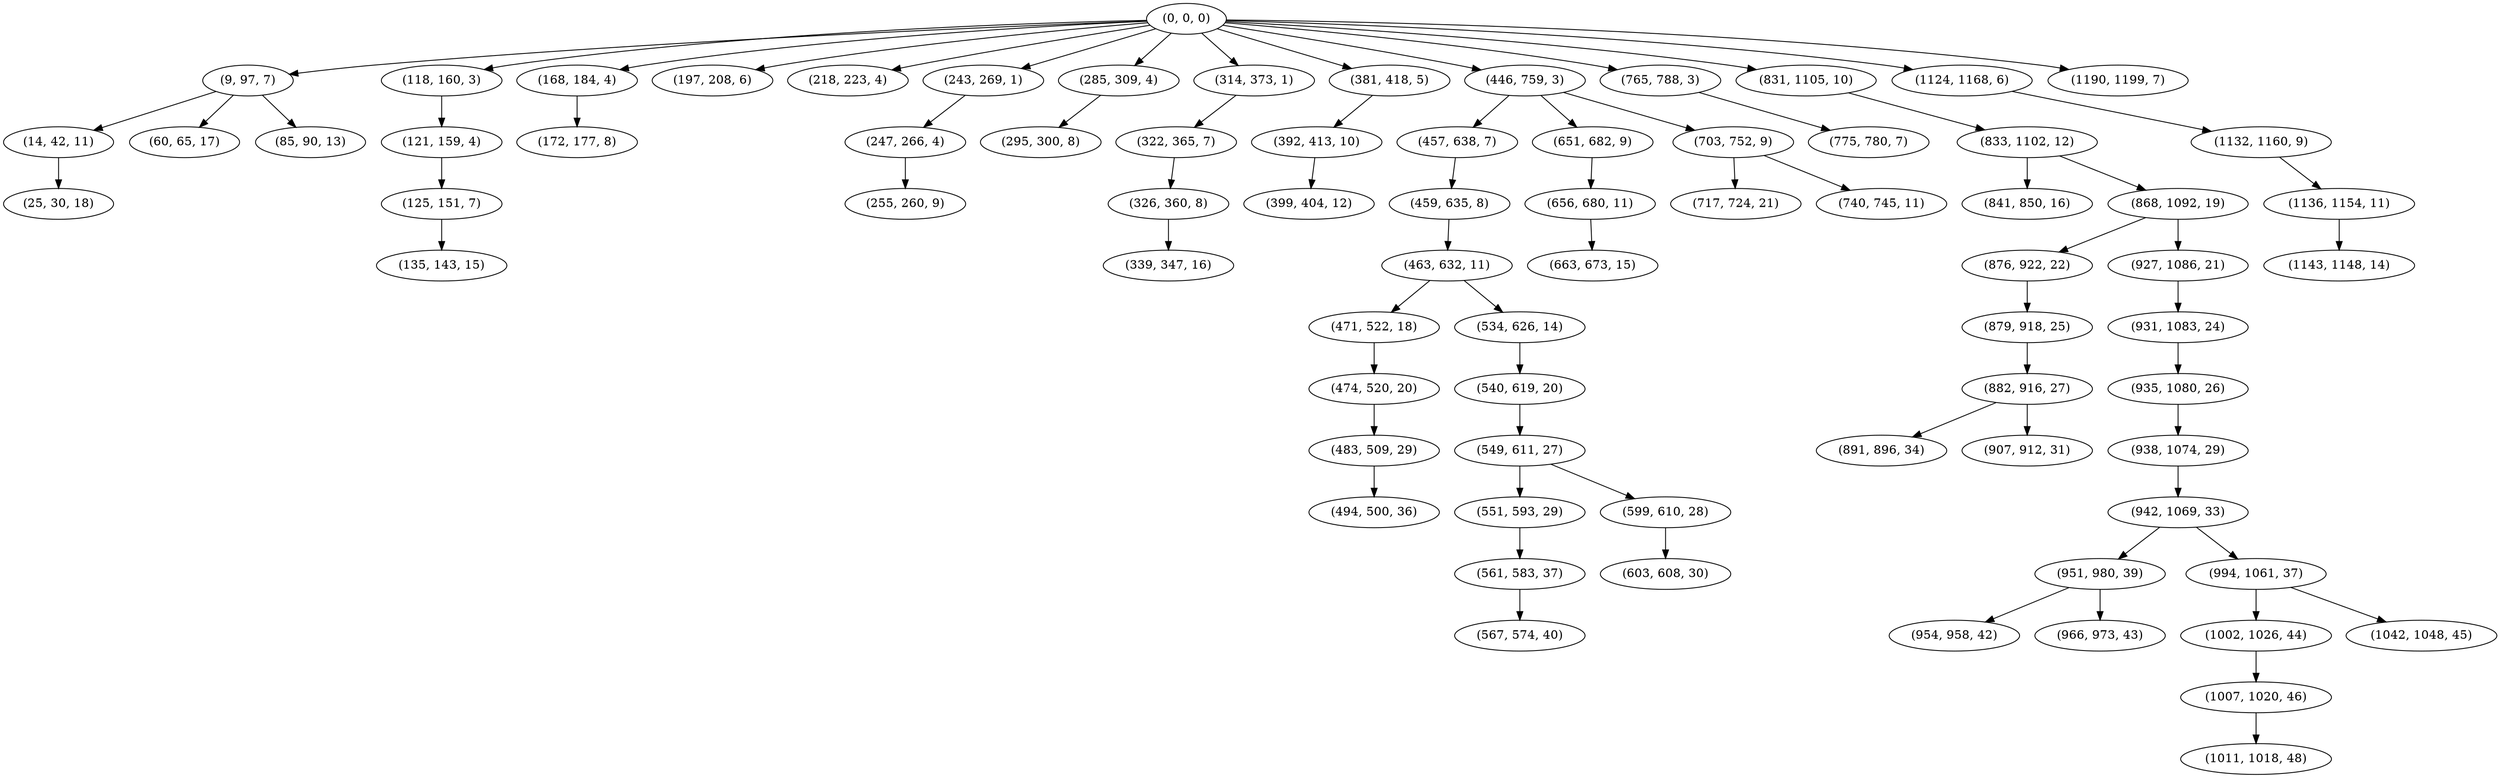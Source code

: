 digraph tree {
    "(0, 0, 0)";
    "(9, 97, 7)";
    "(14, 42, 11)";
    "(25, 30, 18)";
    "(60, 65, 17)";
    "(85, 90, 13)";
    "(118, 160, 3)";
    "(121, 159, 4)";
    "(125, 151, 7)";
    "(135, 143, 15)";
    "(168, 184, 4)";
    "(172, 177, 8)";
    "(197, 208, 6)";
    "(218, 223, 4)";
    "(243, 269, 1)";
    "(247, 266, 4)";
    "(255, 260, 9)";
    "(285, 309, 4)";
    "(295, 300, 8)";
    "(314, 373, 1)";
    "(322, 365, 7)";
    "(326, 360, 8)";
    "(339, 347, 16)";
    "(381, 418, 5)";
    "(392, 413, 10)";
    "(399, 404, 12)";
    "(446, 759, 3)";
    "(457, 638, 7)";
    "(459, 635, 8)";
    "(463, 632, 11)";
    "(471, 522, 18)";
    "(474, 520, 20)";
    "(483, 509, 29)";
    "(494, 500, 36)";
    "(534, 626, 14)";
    "(540, 619, 20)";
    "(549, 611, 27)";
    "(551, 593, 29)";
    "(561, 583, 37)";
    "(567, 574, 40)";
    "(599, 610, 28)";
    "(603, 608, 30)";
    "(651, 682, 9)";
    "(656, 680, 11)";
    "(663, 673, 15)";
    "(703, 752, 9)";
    "(717, 724, 21)";
    "(740, 745, 11)";
    "(765, 788, 3)";
    "(775, 780, 7)";
    "(831, 1105, 10)";
    "(833, 1102, 12)";
    "(841, 850, 16)";
    "(868, 1092, 19)";
    "(876, 922, 22)";
    "(879, 918, 25)";
    "(882, 916, 27)";
    "(891, 896, 34)";
    "(907, 912, 31)";
    "(927, 1086, 21)";
    "(931, 1083, 24)";
    "(935, 1080, 26)";
    "(938, 1074, 29)";
    "(942, 1069, 33)";
    "(951, 980, 39)";
    "(954, 958, 42)";
    "(966, 973, 43)";
    "(994, 1061, 37)";
    "(1002, 1026, 44)";
    "(1007, 1020, 46)";
    "(1011, 1018, 48)";
    "(1042, 1048, 45)";
    "(1124, 1168, 6)";
    "(1132, 1160, 9)";
    "(1136, 1154, 11)";
    "(1143, 1148, 14)";
    "(1190, 1199, 7)";
    "(0, 0, 0)" -> "(9, 97, 7)";
    "(0, 0, 0)" -> "(118, 160, 3)";
    "(0, 0, 0)" -> "(168, 184, 4)";
    "(0, 0, 0)" -> "(197, 208, 6)";
    "(0, 0, 0)" -> "(218, 223, 4)";
    "(0, 0, 0)" -> "(243, 269, 1)";
    "(0, 0, 0)" -> "(285, 309, 4)";
    "(0, 0, 0)" -> "(314, 373, 1)";
    "(0, 0, 0)" -> "(381, 418, 5)";
    "(0, 0, 0)" -> "(446, 759, 3)";
    "(0, 0, 0)" -> "(765, 788, 3)";
    "(0, 0, 0)" -> "(831, 1105, 10)";
    "(0, 0, 0)" -> "(1124, 1168, 6)";
    "(0, 0, 0)" -> "(1190, 1199, 7)";
    "(9, 97, 7)" -> "(14, 42, 11)";
    "(9, 97, 7)" -> "(60, 65, 17)";
    "(9, 97, 7)" -> "(85, 90, 13)";
    "(14, 42, 11)" -> "(25, 30, 18)";
    "(118, 160, 3)" -> "(121, 159, 4)";
    "(121, 159, 4)" -> "(125, 151, 7)";
    "(125, 151, 7)" -> "(135, 143, 15)";
    "(168, 184, 4)" -> "(172, 177, 8)";
    "(243, 269, 1)" -> "(247, 266, 4)";
    "(247, 266, 4)" -> "(255, 260, 9)";
    "(285, 309, 4)" -> "(295, 300, 8)";
    "(314, 373, 1)" -> "(322, 365, 7)";
    "(322, 365, 7)" -> "(326, 360, 8)";
    "(326, 360, 8)" -> "(339, 347, 16)";
    "(381, 418, 5)" -> "(392, 413, 10)";
    "(392, 413, 10)" -> "(399, 404, 12)";
    "(446, 759, 3)" -> "(457, 638, 7)";
    "(446, 759, 3)" -> "(651, 682, 9)";
    "(446, 759, 3)" -> "(703, 752, 9)";
    "(457, 638, 7)" -> "(459, 635, 8)";
    "(459, 635, 8)" -> "(463, 632, 11)";
    "(463, 632, 11)" -> "(471, 522, 18)";
    "(463, 632, 11)" -> "(534, 626, 14)";
    "(471, 522, 18)" -> "(474, 520, 20)";
    "(474, 520, 20)" -> "(483, 509, 29)";
    "(483, 509, 29)" -> "(494, 500, 36)";
    "(534, 626, 14)" -> "(540, 619, 20)";
    "(540, 619, 20)" -> "(549, 611, 27)";
    "(549, 611, 27)" -> "(551, 593, 29)";
    "(549, 611, 27)" -> "(599, 610, 28)";
    "(551, 593, 29)" -> "(561, 583, 37)";
    "(561, 583, 37)" -> "(567, 574, 40)";
    "(599, 610, 28)" -> "(603, 608, 30)";
    "(651, 682, 9)" -> "(656, 680, 11)";
    "(656, 680, 11)" -> "(663, 673, 15)";
    "(703, 752, 9)" -> "(717, 724, 21)";
    "(703, 752, 9)" -> "(740, 745, 11)";
    "(765, 788, 3)" -> "(775, 780, 7)";
    "(831, 1105, 10)" -> "(833, 1102, 12)";
    "(833, 1102, 12)" -> "(841, 850, 16)";
    "(833, 1102, 12)" -> "(868, 1092, 19)";
    "(868, 1092, 19)" -> "(876, 922, 22)";
    "(868, 1092, 19)" -> "(927, 1086, 21)";
    "(876, 922, 22)" -> "(879, 918, 25)";
    "(879, 918, 25)" -> "(882, 916, 27)";
    "(882, 916, 27)" -> "(891, 896, 34)";
    "(882, 916, 27)" -> "(907, 912, 31)";
    "(927, 1086, 21)" -> "(931, 1083, 24)";
    "(931, 1083, 24)" -> "(935, 1080, 26)";
    "(935, 1080, 26)" -> "(938, 1074, 29)";
    "(938, 1074, 29)" -> "(942, 1069, 33)";
    "(942, 1069, 33)" -> "(951, 980, 39)";
    "(942, 1069, 33)" -> "(994, 1061, 37)";
    "(951, 980, 39)" -> "(954, 958, 42)";
    "(951, 980, 39)" -> "(966, 973, 43)";
    "(994, 1061, 37)" -> "(1002, 1026, 44)";
    "(994, 1061, 37)" -> "(1042, 1048, 45)";
    "(1002, 1026, 44)" -> "(1007, 1020, 46)";
    "(1007, 1020, 46)" -> "(1011, 1018, 48)";
    "(1124, 1168, 6)" -> "(1132, 1160, 9)";
    "(1132, 1160, 9)" -> "(1136, 1154, 11)";
    "(1136, 1154, 11)" -> "(1143, 1148, 14)";
}
